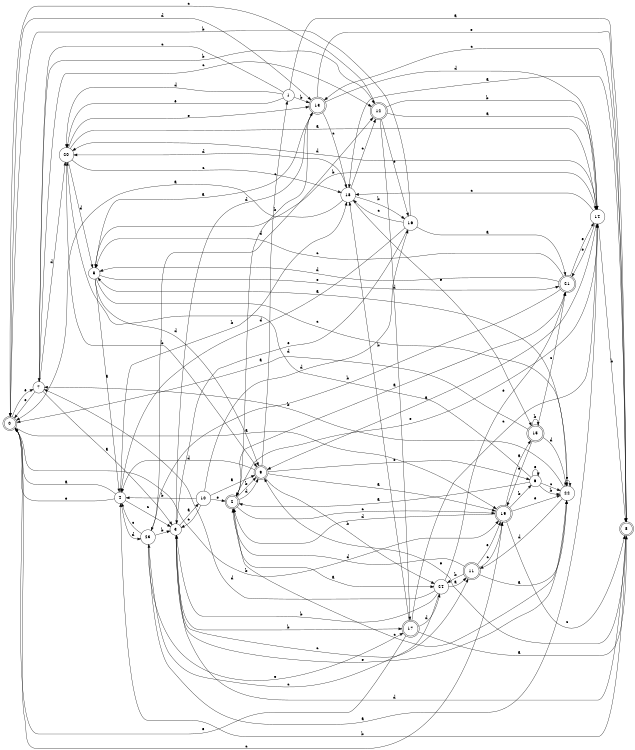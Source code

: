 digraph n20_2 {
__start0 [label="" shape="none"];

rankdir=LR;
size="8,5";

s0 [style="rounded,filled", color="black", fillcolor="white" shape="doublecircle", label="0"];
s1 [style="filled", color="black", fillcolor="white" shape="circle", label="1"];
s2 [style="rounded,filled", color="black", fillcolor="white" shape="doublecircle", label="2"];
s3 [style="filled", color="black", fillcolor="white" shape="circle", label="3"];
s4 [style="filled", color="black", fillcolor="white" shape="circle", label="4"];
s5 [style="filled", color="black", fillcolor="white" shape="circle", label="5"];
s6 [style="filled", color="black", fillcolor="white" shape="circle", label="6"];
s7 [style="filled", color="black", fillcolor="white" shape="circle", label="7"];
s8 [style="rounded,filled", color="black", fillcolor="white" shape="doublecircle", label="8"];
s9 [style="rounded,filled", color="black", fillcolor="white" shape="doublecircle", label="9"];
s10 [style="filled", color="black", fillcolor="white" shape="circle", label="10"];
s11 [style="rounded,filled", color="black", fillcolor="white" shape="doublecircle", label="11"];
s12 [style="rounded,filled", color="black", fillcolor="white" shape="doublecircle", label="12"];
s13 [style="rounded,filled", color="black", fillcolor="white" shape="doublecircle", label="13"];
s14 [style="filled", color="black", fillcolor="white" shape="circle", label="14"];
s15 [style="rounded,filled", color="black", fillcolor="white" shape="doublecircle", label="15"];
s16 [style="filled", color="black", fillcolor="white" shape="circle", label="16"];
s17 [style="rounded,filled", color="black", fillcolor="white" shape="doublecircle", label="17"];
s18 [style="filled", color="black", fillcolor="white" shape="circle", label="18"];
s19 [style="rounded,filled", color="black", fillcolor="white" shape="doublecircle", label="19"];
s20 [style="filled", color="black", fillcolor="white" shape="circle", label="20"];
s21 [style="rounded,filled", color="black", fillcolor="white" shape="doublecircle", label="21"];
s22 [style="filled", color="black", fillcolor="white" shape="circle", label="22"];
s23 [style="filled", color="black", fillcolor="white" shape="circle", label="23"];
s24 [style="filled", color="black", fillcolor="white" shape="circle", label="24"];
s0 -> s19 [label="a"];
s0 -> s19 [label="b"];
s0 -> s19 [label="c"];
s0 -> s13 [label="d"];
s0 -> s7 [label="e"];
s1 -> s8 [label="a"];
s1 -> s13 [label="b"];
s1 -> s7 [label="c"];
s1 -> s20 [label="d"];
s1 -> s20 [label="e"];
s2 -> s24 [label="a"];
s2 -> s9 [label="b"];
s2 -> s19 [label="c"];
s2 -> s9 [label="d"];
s2 -> s14 [label="e"];
s3 -> s10 [label="a"];
s3 -> s17 [label="b"];
s3 -> s11 [label="c"];
s3 -> s13 [label="d"];
s3 -> s22 [label="e"];
s4 -> s0 [label="a"];
s4 -> s18 [label="b"];
s4 -> s3 [label="c"];
s4 -> s23 [label="d"];
s4 -> s0 [label="e"];
s5 -> s4 [label="a"];
s5 -> s14 [label="b"];
s5 -> s22 [label="c"];
s5 -> s9 [label="d"];
s5 -> s21 [label="e"];
s6 -> s2 [label="a"];
s6 -> s22 [label="b"];
s6 -> s22 [label="c"];
s6 -> s20 [label="d"];
s6 -> s6 [label="e"];
s7 -> s3 [label="a"];
s7 -> s12 [label="b"];
s7 -> s12 [label="c"];
s7 -> s20 [label="d"];
s7 -> s0 [label="e"];
s8 -> s18 [label="a"];
s8 -> s4 [label="b"];
s8 -> s13 [label="c"];
s8 -> s3 [label="d"];
s8 -> s9 [label="e"];
s9 -> s19 [label="a"];
s9 -> s24 [label="b"];
s9 -> s1 [label="c"];
s9 -> s4 [label="d"];
s9 -> s6 [label="e"];
s10 -> s9 [label="a"];
s10 -> s4 [label="b"];
s10 -> s3 [label="c"];
s10 -> s16 [label="d"];
s10 -> s2 [label="e"];
s11 -> s22 [label="a"];
s11 -> s24 [label="b"];
s11 -> s19 [label="c"];
s11 -> s2 [label="d"];
s11 -> s19 [label="e"];
s12 -> s14 [label="a"];
s12 -> s14 [label="b"];
s12 -> s0 [label="c"];
s12 -> s17 [label="d"];
s12 -> s16 [label="e"];
s13 -> s5 [label="a"];
s13 -> s2 [label="b"];
s13 -> s18 [label="c"];
s13 -> s14 [label="d"];
s13 -> s8 [label="e"];
s14 -> s9 [label="a"];
s14 -> s8 [label="b"];
s14 -> s18 [label="c"];
s14 -> s20 [label="d"];
s14 -> s21 [label="e"];
s15 -> s0 [label="a"];
s15 -> s15 [label="b"];
s15 -> s21 [label="c"];
s15 -> s22 [label="d"];
s15 -> s19 [label="e"];
s16 -> s21 [label="a"];
s16 -> s0 [label="b"];
s16 -> s18 [label="c"];
s16 -> s4 [label="d"];
s16 -> s3 [label="e"];
s17 -> s8 [label="a"];
s17 -> s18 [label="b"];
s17 -> s14 [label="c"];
s17 -> s24 [label="d"];
s17 -> s0 [label="e"];
s18 -> s0 [label="a"];
s18 -> s16 [label="b"];
s18 -> s12 [label="c"];
s18 -> s20 [label="d"];
s18 -> s15 [label="e"];
s19 -> s15 [label="a"];
s19 -> s6 [label="b"];
s19 -> s8 [label="c"];
s19 -> s2 [label="d"];
s19 -> s22 [label="e"];
s20 -> s14 [label="a"];
s20 -> s9 [label="b"];
s20 -> s18 [label="c"];
s20 -> s5 [label="d"];
s20 -> s13 [label="e"];
s21 -> s2 [label="a"];
s21 -> s23 [label="b"];
s21 -> s5 [label="c"];
s21 -> s5 [label="d"];
s21 -> s14 [label="e"];
s22 -> s5 [label="a"];
s22 -> s7 [label="b"];
s22 -> s2 [label="c"];
s22 -> s11 [label="d"];
s22 -> s22 [label="e"];
s23 -> s14 [label="a"];
s23 -> s3 [label="b"];
s23 -> s4 [label="c"];
s23 -> s12 [label="d"];
s23 -> s17 [label="e"];
s24 -> s11 [label="a"];
s24 -> s3 [label="b"];
s24 -> s23 [label="c"];
s24 -> s7 [label="d"];
s24 -> s21 [label="e"];

}